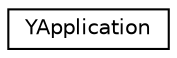 digraph "Graphical Class Hierarchy"
{
 // LATEX_PDF_SIZE
  edge [fontname="Helvetica",fontsize="10",labelfontname="Helvetica",labelfontsize="10"];
  node [fontname="Helvetica",fontsize="10",shape=record];
  rankdir="LR";
  Node0 [label="YApplication",height=0.2,width=0.4,color="black", fillcolor="white", style="filled",URL="$classYApplication.html",tooltip=" "];
}
